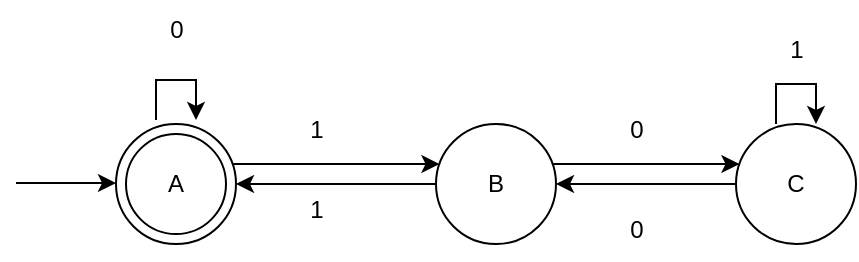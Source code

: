 <mxfile version="23.1.2" type="github">
  <diagram name="Page-1" id="dW_QSusXJamJXoF-C0C7">
    <mxGraphModel dx="986" dy="459" grid="1" gridSize="10" guides="1" tooltips="1" connect="1" arrows="1" fold="1" page="1" pageScale="1" pageWidth="827" pageHeight="1169" math="0" shadow="0">
      <root>
        <mxCell id="0" />
        <mxCell id="1" parent="0" />
        <mxCell id="r_EVxfLd3DpROu0CNlm5-6" value="" style="edgeStyle=orthogonalEdgeStyle;rounded=0;orthogonalLoop=1;jettySize=auto;html=1;" edge="1" parent="1" source="r_EVxfLd3DpROu0CNlm5-1" target="r_EVxfLd3DpROu0CNlm5-2">
          <mxGeometry relative="1" as="geometry">
            <Array as="points">
              <mxPoint x="320" y="140" />
              <mxPoint x="320" y="140" />
            </Array>
          </mxGeometry>
        </mxCell>
        <mxCell id="r_EVxfLd3DpROu0CNlm5-1" value="" style="ellipse;whiteSpace=wrap;html=1;aspect=fixed;" vertex="1" parent="1">
          <mxGeometry x="210" y="120" width="60" height="60" as="geometry" />
        </mxCell>
        <mxCell id="r_EVxfLd3DpROu0CNlm5-5" value="" style="edgeStyle=orthogonalEdgeStyle;rounded=0;orthogonalLoop=1;jettySize=auto;html=1;" edge="1" parent="1" source="r_EVxfLd3DpROu0CNlm5-2" target="r_EVxfLd3DpROu0CNlm5-3">
          <mxGeometry relative="1" as="geometry">
            <Array as="points">
              <mxPoint x="480" y="140" />
              <mxPoint x="480" y="140" />
            </Array>
          </mxGeometry>
        </mxCell>
        <mxCell id="r_EVxfLd3DpROu0CNlm5-7" value="" style="edgeStyle=orthogonalEdgeStyle;rounded=0;orthogonalLoop=1;jettySize=auto;html=1;" edge="1" parent="1" source="r_EVxfLd3DpROu0CNlm5-2" target="r_EVxfLd3DpROu0CNlm5-1">
          <mxGeometry relative="1" as="geometry" />
        </mxCell>
        <mxCell id="r_EVxfLd3DpROu0CNlm5-2" value="B" style="ellipse;whiteSpace=wrap;html=1;aspect=fixed;" vertex="1" parent="1">
          <mxGeometry x="370" y="120" width="60" height="60" as="geometry" />
        </mxCell>
        <mxCell id="r_EVxfLd3DpROu0CNlm5-8" value="" style="edgeStyle=orthogonalEdgeStyle;rounded=0;orthogonalLoop=1;jettySize=auto;html=1;" edge="1" parent="1" source="r_EVxfLd3DpROu0CNlm5-3" target="r_EVxfLd3DpROu0CNlm5-2">
          <mxGeometry relative="1" as="geometry" />
        </mxCell>
        <mxCell id="r_EVxfLd3DpROu0CNlm5-3" value="C" style="ellipse;whiteSpace=wrap;html=1;aspect=fixed;" vertex="1" parent="1">
          <mxGeometry x="520" y="120" width="60" height="60" as="geometry" />
        </mxCell>
        <mxCell id="r_EVxfLd3DpROu0CNlm5-9" value="1" style="text;html=1;align=center;verticalAlign=middle;resizable=0;points=[];autosize=1;strokeColor=none;fillColor=none;" vertex="1" parent="1">
          <mxGeometry x="295" y="108" width="30" height="30" as="geometry" />
        </mxCell>
        <mxCell id="r_EVxfLd3DpROu0CNlm5-10" value="1" style="text;html=1;align=center;verticalAlign=middle;resizable=0;points=[];autosize=1;strokeColor=none;fillColor=none;" vertex="1" parent="1">
          <mxGeometry x="295" y="148" width="30" height="30" as="geometry" />
        </mxCell>
        <mxCell id="r_EVxfLd3DpROu0CNlm5-12" value="0" style="text;html=1;align=center;verticalAlign=middle;resizable=0;points=[];autosize=1;strokeColor=none;fillColor=none;" vertex="1" parent="1">
          <mxGeometry x="455" y="108" width="30" height="30" as="geometry" />
        </mxCell>
        <mxCell id="r_EVxfLd3DpROu0CNlm5-13" value="0" style="text;html=1;align=center;verticalAlign=middle;resizable=0;points=[];autosize=1;strokeColor=none;fillColor=none;" vertex="1" parent="1">
          <mxGeometry x="455" y="158" width="30" height="30" as="geometry" />
        </mxCell>
        <mxCell id="r_EVxfLd3DpROu0CNlm5-18" value="" style="endArrow=classic;html=1;rounded=0;" edge="1" parent="1">
          <mxGeometry width="50" height="50" relative="1" as="geometry">
            <mxPoint x="540" y="120" as="sourcePoint" />
            <mxPoint x="560" y="120" as="targetPoint" />
            <Array as="points">
              <mxPoint x="540" y="100" />
              <mxPoint x="560" y="100" />
            </Array>
          </mxGeometry>
        </mxCell>
        <mxCell id="r_EVxfLd3DpROu0CNlm5-19" value="1" style="text;html=1;align=center;verticalAlign=middle;resizable=0;points=[];autosize=1;strokeColor=none;fillColor=none;" vertex="1" parent="1">
          <mxGeometry x="535" y="68" width="30" height="30" as="geometry" />
        </mxCell>
        <mxCell id="r_EVxfLd3DpROu0CNlm5-20" value="A" style="ellipse;whiteSpace=wrap;html=1;aspect=fixed;" vertex="1" parent="1">
          <mxGeometry x="215" y="125" width="50" height="50" as="geometry" />
        </mxCell>
        <mxCell id="r_EVxfLd3DpROu0CNlm5-23" value="" style="endArrow=classic;html=1;rounded=0;" edge="1" parent="1">
          <mxGeometry width="50" height="50" relative="1" as="geometry">
            <mxPoint x="160" y="149.5" as="sourcePoint" />
            <mxPoint x="210" y="149.5" as="targetPoint" />
          </mxGeometry>
        </mxCell>
        <mxCell id="r_EVxfLd3DpROu0CNlm5-27" value="" style="endArrow=classic;html=1;rounded=0;" edge="1" parent="1">
          <mxGeometry width="50" height="50" relative="1" as="geometry">
            <mxPoint x="230" y="118" as="sourcePoint" />
            <mxPoint x="250" y="118" as="targetPoint" />
            <Array as="points">
              <mxPoint x="230" y="98" />
              <mxPoint x="250" y="98" />
            </Array>
          </mxGeometry>
        </mxCell>
        <mxCell id="r_EVxfLd3DpROu0CNlm5-28" value="0" style="text;html=1;align=center;verticalAlign=middle;resizable=0;points=[];autosize=1;strokeColor=none;fillColor=none;" vertex="1" parent="1">
          <mxGeometry x="225" y="58" width="30" height="30" as="geometry" />
        </mxCell>
      </root>
    </mxGraphModel>
  </diagram>
</mxfile>
